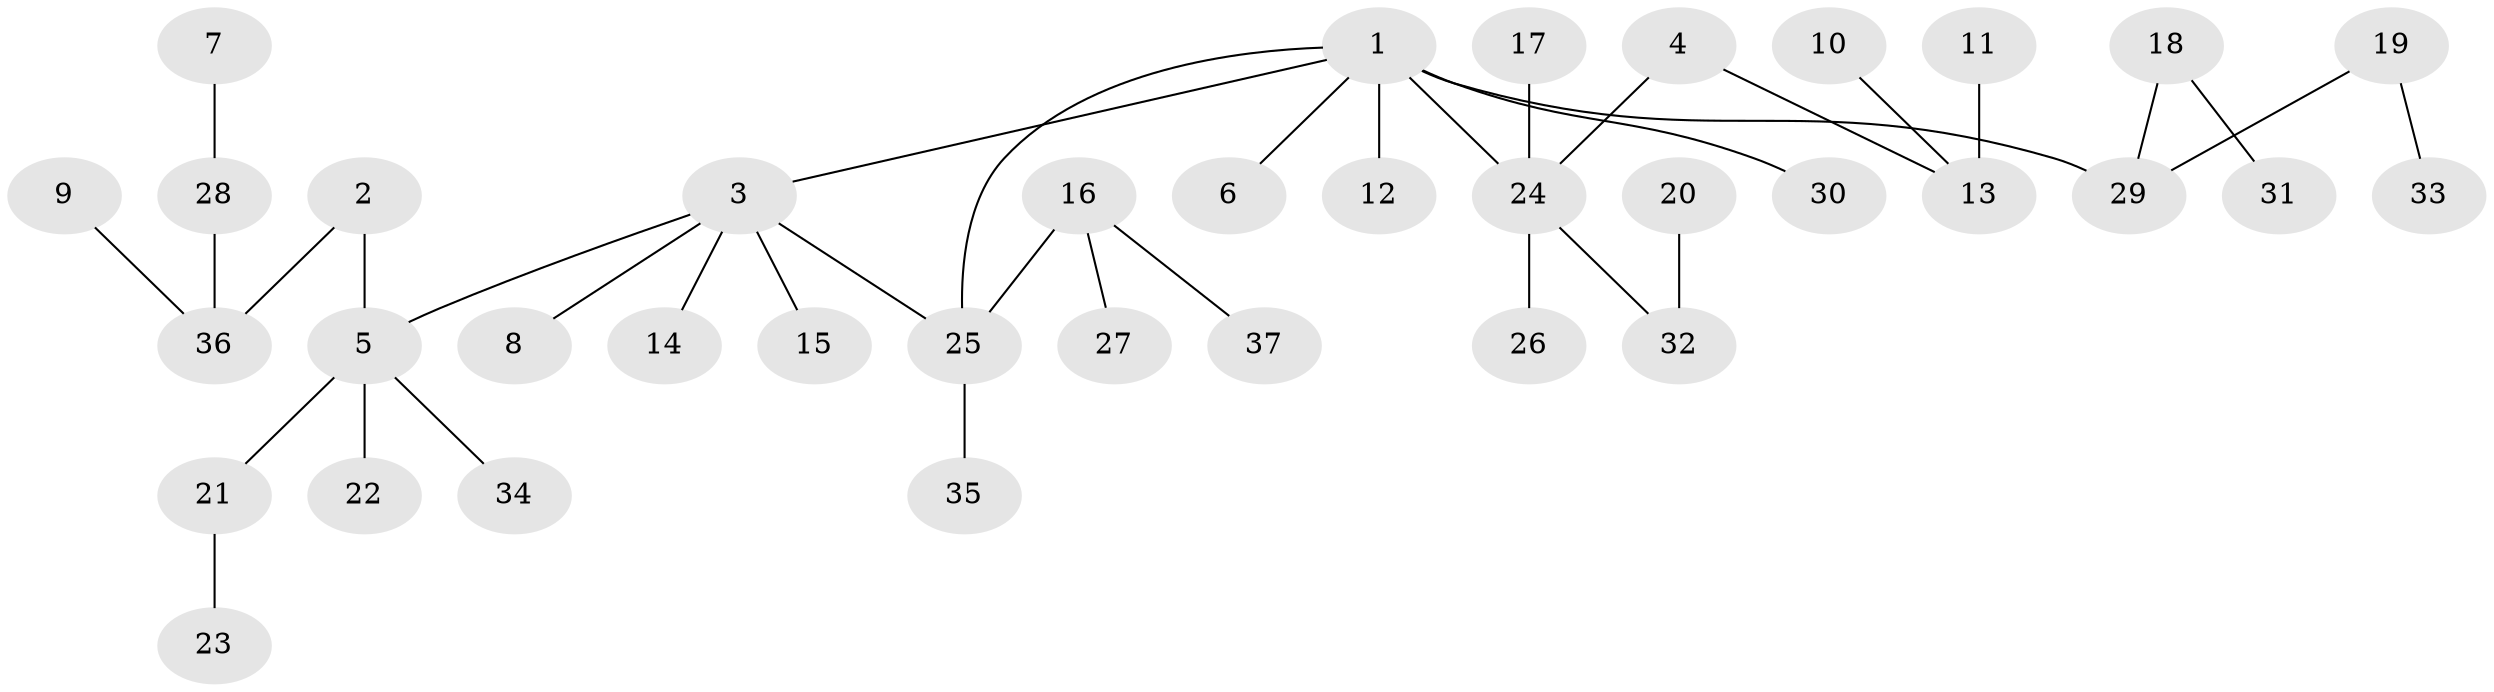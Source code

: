 // original degree distribution, {6: 0.0136986301369863, 3: 0.1095890410958904, 5: 0.0547945205479452, 4: 0.0684931506849315, 2: 0.2876712328767123, 1: 0.4657534246575342}
// Generated by graph-tools (version 1.1) at 2025/25/03/09/25 03:25:32]
// undirected, 37 vertices, 37 edges
graph export_dot {
graph [start="1"]
  node [color=gray90,style=filled];
  1;
  2;
  3;
  4;
  5;
  6;
  7;
  8;
  9;
  10;
  11;
  12;
  13;
  14;
  15;
  16;
  17;
  18;
  19;
  20;
  21;
  22;
  23;
  24;
  25;
  26;
  27;
  28;
  29;
  30;
  31;
  32;
  33;
  34;
  35;
  36;
  37;
  1 -- 3 [weight=1.0];
  1 -- 6 [weight=1.0];
  1 -- 12 [weight=1.0];
  1 -- 24 [weight=1.0];
  1 -- 25 [weight=1.0];
  1 -- 29 [weight=1.0];
  1 -- 30 [weight=1.0];
  2 -- 5 [weight=1.0];
  2 -- 36 [weight=1.0];
  3 -- 5 [weight=1.0];
  3 -- 8 [weight=1.0];
  3 -- 14 [weight=1.0];
  3 -- 15 [weight=1.0];
  3 -- 25 [weight=1.0];
  4 -- 13 [weight=1.0];
  4 -- 24 [weight=1.0];
  5 -- 21 [weight=1.0];
  5 -- 22 [weight=1.0];
  5 -- 34 [weight=1.0];
  7 -- 28 [weight=1.0];
  9 -- 36 [weight=1.0];
  10 -- 13 [weight=1.0];
  11 -- 13 [weight=1.0];
  16 -- 25 [weight=1.0];
  16 -- 27 [weight=1.0];
  16 -- 37 [weight=1.0];
  17 -- 24 [weight=1.0];
  18 -- 29 [weight=1.0];
  18 -- 31 [weight=1.0];
  19 -- 29 [weight=1.0];
  19 -- 33 [weight=1.0];
  20 -- 32 [weight=1.0];
  21 -- 23 [weight=1.0];
  24 -- 26 [weight=1.0];
  24 -- 32 [weight=1.0];
  25 -- 35 [weight=1.0];
  28 -- 36 [weight=1.0];
}
